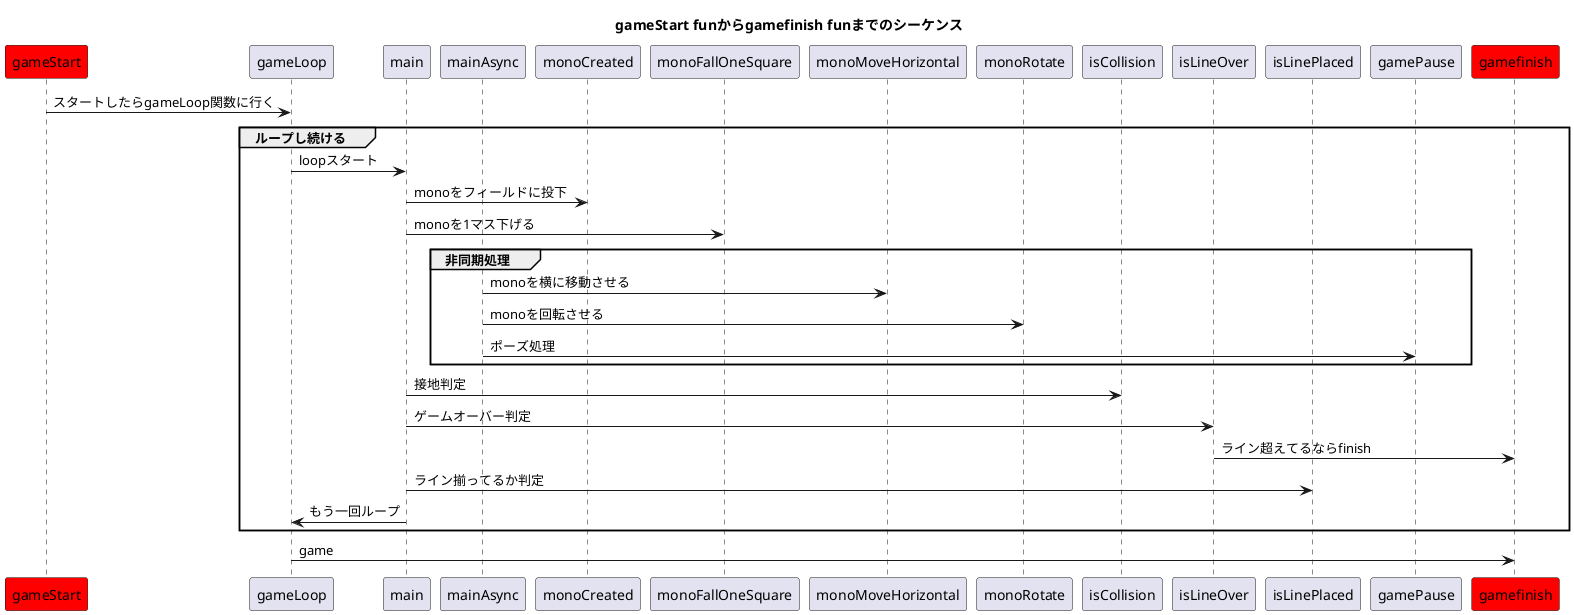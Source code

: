 @startuml

title gameStart funからgamefinish funまでのシーケンス

participant gameStart #Red
participant gameLoop
participant main
participant mainAsync
participant monoCreated
participant monoFallOneSquare
participant monoMoveHorizontal
participant monoRotate
participant isCollision
participant isLineOver
participant isLinePlaced
participant gamePause
participant gamefinish #Red

gameStart -> gameLoop : スタートしたらgameLoop関数に行く

group ループし続ける
    gameLoop -> main : loopスタート

    main -> monoCreated : monoをフィールドに投下
    main -> monoFallOneSquare : monoを1マス下げる

    group 非同期処理
        mainAsync -> monoMoveHorizontal : monoを横に移動させる
        mainAsync -> monoRotate : monoを回転させる

        mainAsync -> gamePause : ポーズ処理
    end

    main -> isCollision : 接地判定
    main -> isLineOver : ゲームオーバー判定
    isLineOver -> gamefinish : ライン超えてるならfinish
    main -> isLinePlaced : ライン揃ってるか判定

    'ポーズ処理もあり、分岐が多いので
    'シーケンス図より状態遷移図の方が良い

    main -> gameLoop : もう一回ループ
end

gameLoop -> gamefinish : game

@enduml